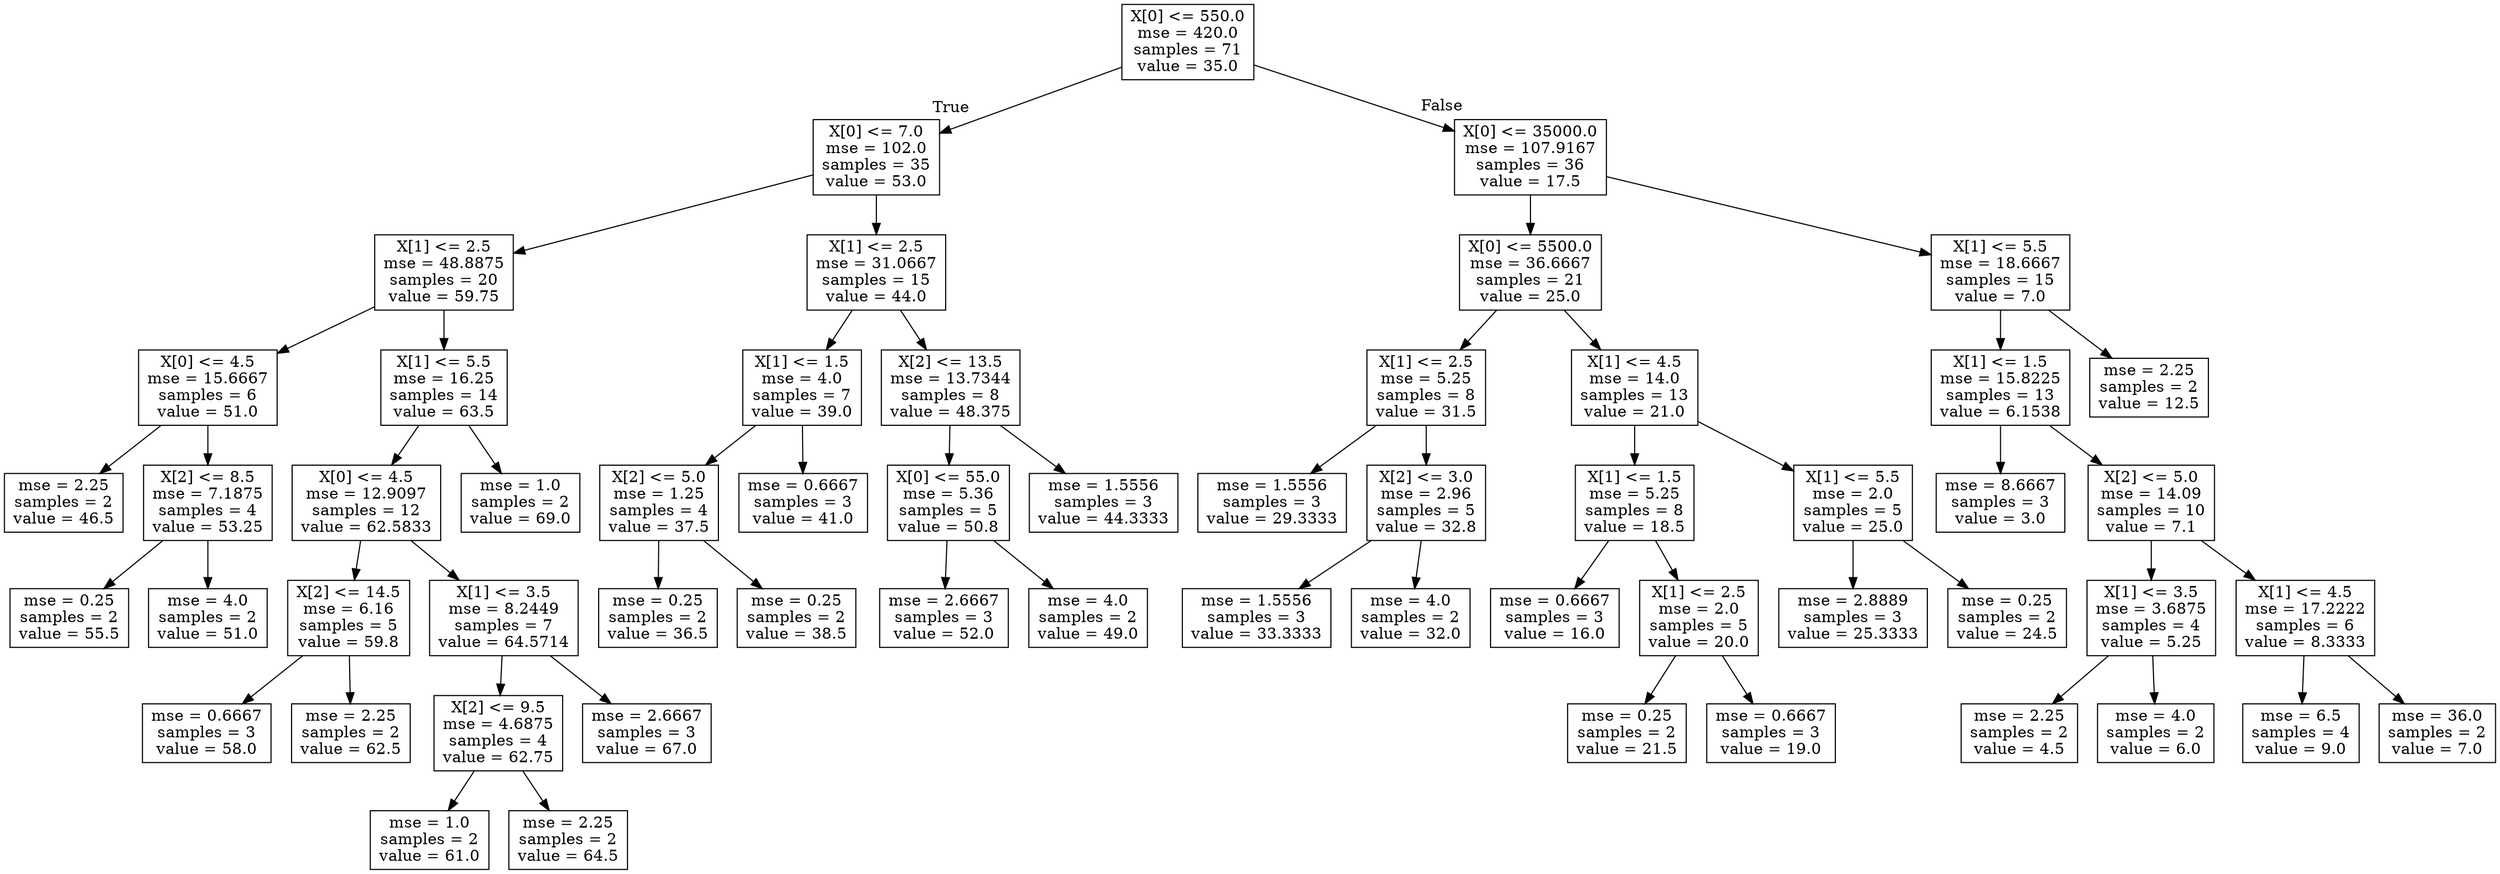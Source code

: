 digraph Tree {
node [shape=box] ;
0 [label="X[0] <= 550.0\nmse = 420.0\nsamples = 71\nvalue = 35.0"] ;
1 [label="X[0] <= 7.0\nmse = 102.0\nsamples = 35\nvalue = 53.0"] ;
0 -> 1 [labeldistance=2.5, labelangle=45, headlabel="True"] ;
2 [label="X[1] <= 2.5\nmse = 48.8875\nsamples = 20\nvalue = 59.75"] ;
1 -> 2 ;
3 [label="X[0] <= 4.5\nmse = 15.6667\nsamples = 6\nvalue = 51.0"] ;
2 -> 3 ;
4 [label="mse = 2.25\nsamples = 2\nvalue = 46.5"] ;
3 -> 4 ;
5 [label="X[2] <= 8.5\nmse = 7.1875\nsamples = 4\nvalue = 53.25"] ;
3 -> 5 ;
6 [label="mse = 0.25\nsamples = 2\nvalue = 55.5"] ;
5 -> 6 ;
7 [label="mse = 4.0\nsamples = 2\nvalue = 51.0"] ;
5 -> 7 ;
8 [label="X[1] <= 5.5\nmse = 16.25\nsamples = 14\nvalue = 63.5"] ;
2 -> 8 ;
9 [label="X[0] <= 4.5\nmse = 12.9097\nsamples = 12\nvalue = 62.5833"] ;
8 -> 9 ;
10 [label="X[2] <= 14.5\nmse = 6.16\nsamples = 5\nvalue = 59.8"] ;
9 -> 10 ;
11 [label="mse = 0.6667\nsamples = 3\nvalue = 58.0"] ;
10 -> 11 ;
12 [label="mse = 2.25\nsamples = 2\nvalue = 62.5"] ;
10 -> 12 ;
13 [label="X[1] <= 3.5\nmse = 8.2449\nsamples = 7\nvalue = 64.5714"] ;
9 -> 13 ;
14 [label="X[2] <= 9.5\nmse = 4.6875\nsamples = 4\nvalue = 62.75"] ;
13 -> 14 ;
15 [label="mse = 1.0\nsamples = 2\nvalue = 61.0"] ;
14 -> 15 ;
16 [label="mse = 2.25\nsamples = 2\nvalue = 64.5"] ;
14 -> 16 ;
17 [label="mse = 2.6667\nsamples = 3\nvalue = 67.0"] ;
13 -> 17 ;
18 [label="mse = 1.0\nsamples = 2\nvalue = 69.0"] ;
8 -> 18 ;
19 [label="X[1] <= 2.5\nmse = 31.0667\nsamples = 15\nvalue = 44.0"] ;
1 -> 19 ;
20 [label="X[1] <= 1.5\nmse = 4.0\nsamples = 7\nvalue = 39.0"] ;
19 -> 20 ;
21 [label="X[2] <= 5.0\nmse = 1.25\nsamples = 4\nvalue = 37.5"] ;
20 -> 21 ;
22 [label="mse = 0.25\nsamples = 2\nvalue = 36.5"] ;
21 -> 22 ;
23 [label="mse = 0.25\nsamples = 2\nvalue = 38.5"] ;
21 -> 23 ;
24 [label="mse = 0.6667\nsamples = 3\nvalue = 41.0"] ;
20 -> 24 ;
25 [label="X[2] <= 13.5\nmse = 13.7344\nsamples = 8\nvalue = 48.375"] ;
19 -> 25 ;
26 [label="X[0] <= 55.0\nmse = 5.36\nsamples = 5\nvalue = 50.8"] ;
25 -> 26 ;
27 [label="mse = 2.6667\nsamples = 3\nvalue = 52.0"] ;
26 -> 27 ;
28 [label="mse = 4.0\nsamples = 2\nvalue = 49.0"] ;
26 -> 28 ;
29 [label="mse = 1.5556\nsamples = 3\nvalue = 44.3333"] ;
25 -> 29 ;
30 [label="X[0] <= 35000.0\nmse = 107.9167\nsamples = 36\nvalue = 17.5"] ;
0 -> 30 [labeldistance=2.5, labelangle=-45, headlabel="False"] ;
31 [label="X[0] <= 5500.0\nmse = 36.6667\nsamples = 21\nvalue = 25.0"] ;
30 -> 31 ;
32 [label="X[1] <= 2.5\nmse = 5.25\nsamples = 8\nvalue = 31.5"] ;
31 -> 32 ;
33 [label="mse = 1.5556\nsamples = 3\nvalue = 29.3333"] ;
32 -> 33 ;
34 [label="X[2] <= 3.0\nmse = 2.96\nsamples = 5\nvalue = 32.8"] ;
32 -> 34 ;
35 [label="mse = 1.5556\nsamples = 3\nvalue = 33.3333"] ;
34 -> 35 ;
36 [label="mse = 4.0\nsamples = 2\nvalue = 32.0"] ;
34 -> 36 ;
37 [label="X[1] <= 4.5\nmse = 14.0\nsamples = 13\nvalue = 21.0"] ;
31 -> 37 ;
38 [label="X[1] <= 1.5\nmse = 5.25\nsamples = 8\nvalue = 18.5"] ;
37 -> 38 ;
39 [label="mse = 0.6667\nsamples = 3\nvalue = 16.0"] ;
38 -> 39 ;
40 [label="X[1] <= 2.5\nmse = 2.0\nsamples = 5\nvalue = 20.0"] ;
38 -> 40 ;
41 [label="mse = 0.25\nsamples = 2\nvalue = 21.5"] ;
40 -> 41 ;
42 [label="mse = 0.6667\nsamples = 3\nvalue = 19.0"] ;
40 -> 42 ;
43 [label="X[1] <= 5.5\nmse = 2.0\nsamples = 5\nvalue = 25.0"] ;
37 -> 43 ;
44 [label="mse = 2.8889\nsamples = 3\nvalue = 25.3333"] ;
43 -> 44 ;
45 [label="mse = 0.25\nsamples = 2\nvalue = 24.5"] ;
43 -> 45 ;
46 [label="X[1] <= 5.5\nmse = 18.6667\nsamples = 15\nvalue = 7.0"] ;
30 -> 46 ;
47 [label="X[1] <= 1.5\nmse = 15.8225\nsamples = 13\nvalue = 6.1538"] ;
46 -> 47 ;
48 [label="mse = 8.6667\nsamples = 3\nvalue = 3.0"] ;
47 -> 48 ;
49 [label="X[2] <= 5.0\nmse = 14.09\nsamples = 10\nvalue = 7.1"] ;
47 -> 49 ;
50 [label="X[1] <= 3.5\nmse = 3.6875\nsamples = 4\nvalue = 5.25"] ;
49 -> 50 ;
51 [label="mse = 2.25\nsamples = 2\nvalue = 4.5"] ;
50 -> 51 ;
52 [label="mse = 4.0\nsamples = 2\nvalue = 6.0"] ;
50 -> 52 ;
53 [label="X[1] <= 4.5\nmse = 17.2222\nsamples = 6\nvalue = 8.3333"] ;
49 -> 53 ;
54 [label="mse = 6.5\nsamples = 4\nvalue = 9.0"] ;
53 -> 54 ;
55 [label="mse = 36.0\nsamples = 2\nvalue = 7.0"] ;
53 -> 55 ;
56 [label="mse = 2.25\nsamples = 2\nvalue = 12.5"] ;
46 -> 56 ;
}
